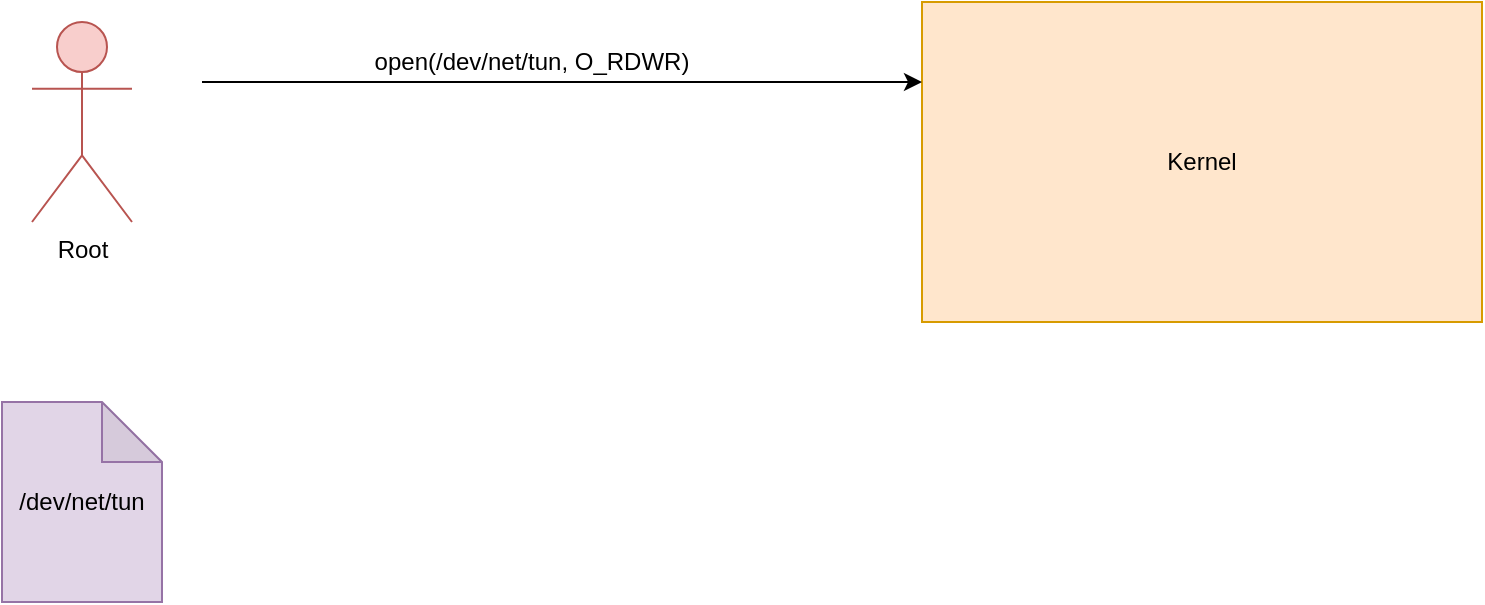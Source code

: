 <mxfile version="13.1.3" type="device"><diagram id="h9tFcvzxBompSbtfR9Ze" name="Page-1"><mxGraphModel dx="1419" dy="719" grid="1" gridSize="10" guides="1" tooltips="1" connect="1" arrows="1" fold="1" page="1" pageScale="1" pageWidth="1169" pageHeight="827" math="0" shadow="0"><root><mxCell id="0"/><mxCell id="1" parent="0"/><mxCell id="hZGFEkiyzDQZHglJ71QN-1" value="Root" style="shape=umlActor;verticalLabelPosition=bottom;labelBackgroundColor=#ffffff;verticalAlign=top;html=1;outlineConnect=0;fillColor=#f8cecc;strokeColor=#b85450;" vertex="1" parent="1"><mxGeometry x="195" y="170" width="50" height="100" as="geometry"/></mxCell><mxCell id="hZGFEkiyzDQZHglJ71QN-4" value="Kernel" style="rounded=0;whiteSpace=wrap;html=1;fillColor=#ffe6cc;strokeColor=#d79b00;" vertex="1" parent="1"><mxGeometry x="640" y="160" width="280" height="160" as="geometry"/></mxCell><mxCell id="hZGFEkiyzDQZHglJ71QN-5" value="" style="endArrow=classic;html=1;entryX=0;entryY=0.25;entryDx=0;entryDy=0;" edge="1" parent="1" target="hZGFEkiyzDQZHglJ71QN-4"><mxGeometry width="50" height="50" relative="1" as="geometry"><mxPoint x="280" y="200" as="sourcePoint"/><mxPoint x="600" y="220" as="targetPoint"/></mxGeometry></mxCell><mxCell id="hZGFEkiyzDQZHglJ71QN-6" value="open(/dev/net/tun, O_RDWR)" style="text;html=1;strokeColor=none;fillColor=none;align=center;verticalAlign=middle;whiteSpace=wrap;rounded=0;rotation=0;" vertex="1" parent="1"><mxGeometry x="330" y="180" width="230" height="20" as="geometry"/></mxCell><mxCell id="hZGFEkiyzDQZHglJ71QN-12" value="/dev/net/tun" style="shape=note;whiteSpace=wrap;html=1;backgroundOutline=1;darkOpacity=0.05;fillColor=#e1d5e7;strokeColor=#9673a6;" vertex="1" parent="1"><mxGeometry x="180" y="360" width="80" height="100" as="geometry"/></mxCell></root></mxGraphModel></diagram></mxfile>